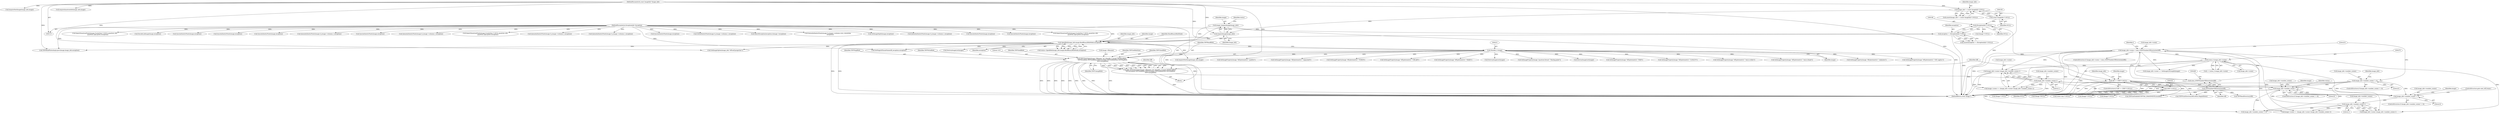 digraph "0_ImageMagick_58cf5bf4fade82e3b510e8f3463a967278a3e410_0@pointer" {
"1003285" [label="(Call,image_info->scene+image_info->number_scenes-1)"];
"1000278" [label="(Call,(ssize_t) image_info->scene)"];
"1000263" [label="(Call,image_info->scene < (size_t)TIFFNumberOfDirectories(tiff))"];
"1000267" [label="(Call,(size_t)TIFFNumberOfDirectories(tiff))"];
"1000269" [label="(Call,TIFFNumberOfDirectories(tiff))"];
"1000241" [label="(Call,tiff == (TIFF *) NULL)"];
"1000223" [label="(Call,tiff=TIFFClientOpen(image->filename,\"rb\",(thandle_t) image,TIFFReadBlob,\n    TIFFWriteBlob,TIFFSeekBlob,TIFFCloseBlob,TIFFGetBlobSize,TIFFMapBlob,\n    TIFFUnmapBlob))"];
"1000225" [label="(Call,TIFFClientOpen(image->filename,\"rb\",(thandle_t) image,TIFFReadBlob,\n    TIFFWriteBlob,TIFFSeekBlob,TIFFCloseBlob,TIFFGetBlobSize,TIFFMapBlob,\n    TIFFUnmapBlob))"];
"1000230" [label="(Call,(thandle_t) image)"];
"1000200" [label="(Call,OpenBlob(image_info,image,ReadBinaryBlobMode,exception))"];
"1000196" [label="(Call,AcquireImage(image_info))"];
"1000156" [label="(Call,image_info != (const ImageInfo *) NULL)"];
"1000116" [label="(MethodParameterIn,const ImageInfo *image_info)"];
"1000158" [label="(Call,(const ImageInfo *) NULL)"];
"1000194" [label="(Call,image=AcquireImage(image_info))"];
"1000183" [label="(Call,exception != (ExceptionInfo *) NULL)"];
"1000117" [label="(MethodParameterIn,ExceptionInfo *exception)"];
"1000185" [label="(Call,(ExceptionInfo *) NULL)"];
"1000243" [label="(Call,(TIFF *) NULL)"];
"1003289" [label="(Call,image_info->number_scenes-1)"];
"1003275" [label="(Call,image_info->number_scenes != 0)"];
"1001529" [label="(Call,image_info->number_scenes != 0)"];
"1000256" [label="(Call,image_info->number_scenes != 0)"];
"1001543" [label="(Call,image_info->number_scenes-1)"];
"1000487" [label="(Call,SetImageProperty(image,\"tiff:photometric\",\"RGB\"))"];
"1000264" [label="(Call,image_info->scene)"];
"1000243" [label="(Call,(TIFF *) NULL)"];
"1000202" [label="(Identifier,image)"];
"1000339" [label="(Literal,0)"];
"1000160" [label="(Identifier,NULL)"];
"1002764" [label="(Call,QueueAuthenticPixels(image,0,y,image->columns,rows_remaining,\n            exception))"];
"1000224" [label="(Identifier,tiff)"];
"1000263" [label="(Call,image_info->scene < (size_t)TIFFNumberOfDirectories(tiff))"];
"1000201" [label="(Identifier,image_info)"];
"1001544" [label="(Call,image_info->number_scenes)"];
"1000514" [label="(Call,SetImageProperty(image,\"tiff:photometric\",\"LOGLUV\"))"];
"1001518" [label="(Call,GetImageDepth(image,exception))"];
"1000155" [label="(Call,assert(image_info != (const ImageInfo *) NULL))"];
"1001533" [label="(Literal,0)"];
"1000270" [label="(Identifier,tiff)"];
"1003279" [label="(Literal,0)"];
"1003286" [label="(Call,image_info->scene)"];
"1000469" [label="(Call,SetImageProperty(image,\"tiff:photometric\",\"min-is-white\"))"];
"1003116" [label="(Call,QueueAuthenticPixels(image,0,y,image->columns,1,exception))"];
"1002450" [label="(Call,SyncAuthenticPixels(image,exception))"];
"1002629" [label="(Call,SyncAuthenticPixels(image,exception))"];
"1001547" [label="(Literal,1)"];
"1003275" [label="(Call,image_info->number_scenes != 0)"];
"1000225" [label="(Call,TIFFClientOpen(image->filename,\"rb\",(thandle_t) image,TIFFReadBlob,\n    TIFFWriteBlob,TIFFSeekBlob,TIFFCloseBlob,TIFFGetBlobSize,TIFFMapBlob,\n    TIFFUnmapBlob))"];
"1000257" [label="(Call,image_info->number_scenes)"];
"1003385" [label="(MethodReturn,static Image *)"];
"1000195" [label="(Identifier,image)"];
"1000290" [label="(Call,TIFFReadDirectory(tiff))"];
"1001867" [label="(Call,ImportQuantumPixels(image,(CacheView *) NULL,quantum_info,\n            quantum_type,pixels,exception))"];
"1000460" [label="(Call,SetImageProperty(image,\"tiff:photometric\",\"min-is-black\"))"];
"1003360" [label="(Call,image_info->number_scenes != 0)"];
"1002244" [label="(Call,ImportQuantumPixels(image,(CacheView *) NULL,quantum_info,\n              quantum_type,pixels,exception))"];
"1001543" [label="(Call,image_info->number_scenes-1)"];
"1003244" [label="(Call,DecodeLabImage(image,exception))"];
"1000269" [label="(Call,TIFFNumberOfDirectories(tiff))"];
"1000118" [label="(Block,)"];
"1001535" [label="(Call,image->scene >= (image_info->scene+image_info->number_scenes-1))"];
"1000760" [label="(Call,(const char *) NULL)"];
"1000317" [label="(Call,(Image *) NULL)"];
"1000235" [label="(Identifier,TIFFSeekBlob)"];
"1000212" [label="(Call,DestroyImageList(image))"];
"1000345" [label="(Call,TIFFPrintDirectory(tiff,stdout,MagickFalse))"];
"1001529" [label="(Call,image_info->number_scenes != 0)"];
"1003281" [label="(Call,image->scene >= (image_info->scene+image_info->number_scenes-1))"];
"1001530" [label="(Call,image_info->number_scenes)"];
"1001537" [label="(Identifier,image)"];
"1003197" [label="(Call,SyncAuthenticPixels(image,exception))"];
"1003276" [label="(Call,image_info->number_scenes)"];
"1000276" [label="(Call,i < (ssize_t) image_info->scene)"];
"1002255" [label="(Call,SyncAuthenticPixels(image,exception))"];
"1000226" [label="(Call,image->filename)"];
"1000280" [label="(Call,image_info->scene)"];
"1000352" [label="(Call,TIFFGetField(tiff,TIFFTAG_IMAGEWIDTH,&width))"];
"1001528" [label="(ControlStructure,if (image_info->number_scenes != 0))"];
"1002077" [label="(Call,SyncAuthenticPixels(image,exception))"];
"1000248" [label="(Identifier,image)"];
"1000116" [label="(MethodParameterIn,const ImageInfo *image_info)"];
"1000184" [label="(Identifier,exception)"];
"1001849" [label="(Call,QueueAuthenticPixels(image,0,y,image->columns,1,exception))"];
"1003274" [label="(ControlStructure,if (image_info->number_scenes != 0))"];
"1000197" [label="(Identifier,image_info)"];
"1003309" [label="(Call,AcquireNextImage(image_info,image))"];
"1003289" [label="(Call,image_info->number_scenes-1)"];
"1003283" [label="(Identifier,image)"];
"1000194" [label="(Call,image=AcquireImage(image_info))"];
"1000255" [label="(ControlStructure,if (image_info->number_scenes != 0))"];
"1000267" [label="(Call,(size_t)TIFFNumberOfDirectories(tiff))"];
"1000274" [label="(Identifier,i)"];
"1000183" [label="(Call,exception != (ExceptionInfo *) NULL)"];
"1000232" [label="(Identifier,image)"];
"1000158" [label="(Call,(const ImageInfo *) NULL)"];
"1000310" [label="(Call,AcquireNextImage(image_info,image))"];
"1001139" [label="(Call,AcquireQuantumInfo(image_info,image))"];
"1002969" [label="(Call,SyncAuthenticPixels(image,exception))"];
"1001554" [label="(ControlStructure,goto next_tiff_frame;)"];
"1000307" [label="(Call,(Image *) NULL)"];
"1001539" [label="(Call,image_info->scene+image_info->number_scenes-1)"];
"1000550" [label="(Call,SetImageProperty(image,\"tiff:photometric\",\"unknown\"))"];
"1003293" [label="(Literal,1)"];
"1000156" [label="(Call,image_info != (const ImageInfo *) NULL)"];
"1000240" [label="(ControlStructure,if (tiff == (TIFF *) NULL))"];
"1000237" [label="(Identifier,TIFFGetBlobSize)"];
"1000260" [label="(Literal,0)"];
"1000117" [label="(MethodParameterIn,ExceptionInfo *exception)"];
"1000215" [label="(Call,(Image *) NULL)"];
"1000242" [label="(Identifier,tiff)"];
"1000252" [label="(Call,(Image *) NULL)"];
"1000753" [label="(Call,GetImageOption(image_info,\"tiff:exif-properties\"))"];
"1000187" [label="(Identifier,NULL)"];
"1000204" [label="(Identifier,exception)"];
"1000239" [label="(Identifier,TIFFUnmapBlob)"];
"1003296" [label="(Identifier,status)"];
"1000505" [label="(Call,SetImageProperty(image,\"tiff:photometric\",\"CIE Log2(L)\"))"];
"1003355" [label="(Call,TIFFReadPhotoshopLayers(image,image_info,exception))"];
"1002048" [label="(Call,QueueAuthenticPixels(image,0,y,image->columns,1,exception))"];
"1000199" [label="(Identifier,status)"];
"1002066" [label="(Call,ImportQuantumPixels(image,(CacheView *) NULL,quantum_info,\n            quantum_type,pixels,exception))"];
"1002329" [label="(Call,QueueAuthenticPixels(image,0,y,image->columns,1,exception))"];
"1000200" [label="(Call,OpenBlob(image_info,image,ReadBinaryBlobMode,exception))"];
"1000478" [label="(Call,SetImageProperty(image,\"tiff:photometric\",\"palette\"))"];
"1002510" [label="(Call,QueueAuthenticPixels(image,0,y,image->columns,1,exception))"];
"1000265" [label="(Identifier,image_info)"];
"1000245" [label="(Identifier,NULL)"];
"1000532" [label="(Call,SetImageProperty(image,\"tiff:photometric\",\"separated\"))"];
"1000203" [label="(Identifier,ReadBinaryBlobMode)"];
"1000258" [label="(Identifier,image_info)"];
"1000230" [label="(Call,(thandle_t) image)"];
"1000262" [label="(ControlStructure,if (image_info->scene < (size_t)TIFFNumberOfDirectories(tiff)))"];
"1000157" [label="(Identifier,image_info)"];
"1000256" [label="(Call,image_info->number_scenes != 0)"];
"1000541" [label="(Call,SetImageProperty(image,\"tiff:photometric\",\"YCBCR\"))"];
"1003290" [label="(Call,image_info->number_scenes)"];
"1000241" [label="(Call,tiff == (TIFF *) NULL)"];
"1000220" [label="(Call,SetMagickThreadValue(tiff_exception,exception))"];
"1000185" [label="(Call,(ExceptionInfo *) NULL)"];
"1000496" [label="(Call,SetImageProperty(image,\"tiff:photometric\",\"CIELAB\"))"];
"1001878" [label="(Call,SyncAuthenticPixels(image,exception))"];
"1000236" [label="(Identifier,TIFFCloseBlob)"];
"1000198" [label="(Call,status=OpenBlob(image_info,image,ReadBinaryBlobMode,exception))"];
"1000233" [label="(Identifier,TIFFReadBlob)"];
"1002158" [label="(Call,GetAuthenticPixels(image,0,y,image->columns,1,exception))"];
"1000523" [label="(Call,SetImageProperty(image,\"tiff:photometric\",\"MASK\"))"];
"1000304" [label="(Call,DestroyImageList(image))"];
"1000196" [label="(Call,AcquireImage(image_info))"];
"1000223" [label="(Call,tiff=TIFFClientOpen(image->filename,\"rb\",(thandle_t) image,TIFFReadBlob,\n    TIFFWriteBlob,TIFFSeekBlob,TIFFCloseBlob,TIFFGetBlobSize,TIFFMapBlob,\n    TIFFUnmapBlob))"];
"1000647" [label="(Call,InheritException(exception,&image->exception))"];
"1003379" [label="(Call,(Image *)NULL)"];
"1003367" [label="(Call,image_info->scene >= GetImageListLength(image))"];
"1000278" [label="(Call,(ssize_t) image_info->scene)"];
"1000238" [label="(Identifier,TIFFMapBlob)"];
"1000449" [label="(Call,SetImageProperty(image,\"quantum:format\",\"floating-point\"))"];
"1000234" [label="(Identifier,TIFFWriteBlob)"];
"1000182" [label="(Call,assert(exception != (ExceptionInfo *) NULL))"];
"1000249" [label="(Call,DestroyImageList(image))"];
"1003285" [label="(Call,image_info->scene+image_info->number_scenes-1)"];
"1000229" [label="(Literal,\"rb\")"];
"1003285" -> "1003281"  [label="AST: "];
"1003285" -> "1003289"  [label="CFG: "];
"1003286" -> "1003285"  [label="AST: "];
"1003289" -> "1003285"  [label="AST: "];
"1003281" -> "1003285"  [label="CFG: "];
"1003285" -> "1003385"  [label="DDG: "];
"1003285" -> "1003385"  [label="DDG: "];
"1000278" -> "1003285"  [label="DDG: "];
"1000263" -> "1003285"  [label="DDG: "];
"1003289" -> "1003285"  [label="DDG: "];
"1003289" -> "1003285"  [label="DDG: "];
"1000278" -> "1000276"  [label="AST: "];
"1000278" -> "1000280"  [label="CFG: "];
"1000279" -> "1000278"  [label="AST: "];
"1000280" -> "1000278"  [label="AST: "];
"1000276" -> "1000278"  [label="CFG: "];
"1000278" -> "1003385"  [label="DDG: "];
"1000278" -> "1000276"  [label="DDG: "];
"1000263" -> "1000278"  [label="DDG: "];
"1000278" -> "1001535"  [label="DDG: "];
"1000278" -> "1001539"  [label="DDG: "];
"1000278" -> "1003281"  [label="DDG: "];
"1000278" -> "1003367"  [label="DDG: "];
"1000263" -> "1000262"  [label="AST: "];
"1000263" -> "1000267"  [label="CFG: "];
"1000264" -> "1000263"  [label="AST: "];
"1000267" -> "1000263"  [label="AST: "];
"1000274" -> "1000263"  [label="CFG: "];
"1000339" -> "1000263"  [label="CFG: "];
"1000263" -> "1003385"  [label="DDG: "];
"1000263" -> "1003385"  [label="DDG: "];
"1000263" -> "1003385"  [label="DDG: "];
"1000267" -> "1000263"  [label="DDG: "];
"1000263" -> "1001535"  [label="DDG: "];
"1000263" -> "1001539"  [label="DDG: "];
"1000263" -> "1003281"  [label="DDG: "];
"1000263" -> "1003367"  [label="DDG: "];
"1000267" -> "1000269"  [label="CFG: "];
"1000268" -> "1000267"  [label="AST: "];
"1000269" -> "1000267"  [label="AST: "];
"1000267" -> "1003385"  [label="DDG: "];
"1000269" -> "1000267"  [label="DDG: "];
"1000269" -> "1000270"  [label="CFG: "];
"1000270" -> "1000269"  [label="AST: "];
"1000241" -> "1000269"  [label="DDG: "];
"1000269" -> "1000290"  [label="DDG: "];
"1000269" -> "1000345"  [label="DDG: "];
"1000269" -> "1000352"  [label="DDG: "];
"1000241" -> "1000240"  [label="AST: "];
"1000241" -> "1000243"  [label="CFG: "];
"1000242" -> "1000241"  [label="AST: "];
"1000243" -> "1000241"  [label="AST: "];
"1000248" -> "1000241"  [label="CFG: "];
"1000258" -> "1000241"  [label="CFG: "];
"1000241" -> "1003385"  [label="DDG: "];
"1000241" -> "1003385"  [label="DDG: "];
"1000241" -> "1003385"  [label="DDG: "];
"1000223" -> "1000241"  [label="DDG: "];
"1000243" -> "1000241"  [label="DDG: "];
"1000241" -> "1000345"  [label="DDG: "];
"1000241" -> "1000352"  [label="DDG: "];
"1000223" -> "1000118"  [label="AST: "];
"1000223" -> "1000225"  [label="CFG: "];
"1000224" -> "1000223"  [label="AST: "];
"1000225" -> "1000223"  [label="AST: "];
"1000242" -> "1000223"  [label="CFG: "];
"1000223" -> "1003385"  [label="DDG: "];
"1000225" -> "1000223"  [label="DDG: "];
"1000225" -> "1000223"  [label="DDG: "];
"1000225" -> "1000223"  [label="DDG: "];
"1000225" -> "1000223"  [label="DDG: "];
"1000225" -> "1000223"  [label="DDG: "];
"1000225" -> "1000223"  [label="DDG: "];
"1000225" -> "1000223"  [label="DDG: "];
"1000225" -> "1000223"  [label="DDG: "];
"1000225" -> "1000223"  [label="DDG: "];
"1000225" -> "1000223"  [label="DDG: "];
"1000225" -> "1000239"  [label="CFG: "];
"1000226" -> "1000225"  [label="AST: "];
"1000229" -> "1000225"  [label="AST: "];
"1000230" -> "1000225"  [label="AST: "];
"1000233" -> "1000225"  [label="AST: "];
"1000234" -> "1000225"  [label="AST: "];
"1000235" -> "1000225"  [label="AST: "];
"1000236" -> "1000225"  [label="AST: "];
"1000237" -> "1000225"  [label="AST: "];
"1000238" -> "1000225"  [label="AST: "];
"1000239" -> "1000225"  [label="AST: "];
"1000225" -> "1003385"  [label="DDG: "];
"1000225" -> "1003385"  [label="DDG: "];
"1000225" -> "1003385"  [label="DDG: "];
"1000225" -> "1003385"  [label="DDG: "];
"1000225" -> "1003385"  [label="DDG: "];
"1000225" -> "1003385"  [label="DDG: "];
"1000225" -> "1003385"  [label="DDG: "];
"1000225" -> "1003385"  [label="DDG: "];
"1000225" -> "1003385"  [label="DDG: "];
"1000230" -> "1000225"  [label="DDG: "];
"1000230" -> "1000232"  [label="CFG: "];
"1000231" -> "1000230"  [label="AST: "];
"1000232" -> "1000230"  [label="AST: "];
"1000233" -> "1000230"  [label="CFG: "];
"1000200" -> "1000230"  [label="DDG: "];
"1000230" -> "1000249"  [label="DDG: "];
"1000230" -> "1000304"  [label="DDG: "];
"1000230" -> "1000310"  [label="DDG: "];
"1000230" -> "1000449"  [label="DDG: "];
"1000230" -> "1000460"  [label="DDG: "];
"1000230" -> "1000469"  [label="DDG: "];
"1000230" -> "1000478"  [label="DDG: "];
"1000230" -> "1000487"  [label="DDG: "];
"1000230" -> "1000496"  [label="DDG: "];
"1000230" -> "1000505"  [label="DDG: "];
"1000230" -> "1000514"  [label="DDG: "];
"1000230" -> "1000523"  [label="DDG: "];
"1000230" -> "1000532"  [label="DDG: "];
"1000230" -> "1000541"  [label="DDG: "];
"1000230" -> "1000550"  [label="DDG: "];
"1000200" -> "1000198"  [label="AST: "];
"1000200" -> "1000204"  [label="CFG: "];
"1000201" -> "1000200"  [label="AST: "];
"1000202" -> "1000200"  [label="AST: "];
"1000203" -> "1000200"  [label="AST: "];
"1000204" -> "1000200"  [label="AST: "];
"1000198" -> "1000200"  [label="CFG: "];
"1000200" -> "1003385"  [label="DDG: "];
"1000200" -> "1003385"  [label="DDG: "];
"1000200" -> "1003385"  [label="DDG: "];
"1000200" -> "1000198"  [label="DDG: "];
"1000200" -> "1000198"  [label="DDG: "];
"1000200" -> "1000198"  [label="DDG: "];
"1000200" -> "1000198"  [label="DDG: "];
"1000196" -> "1000200"  [label="DDG: "];
"1000116" -> "1000200"  [label="DDG: "];
"1000194" -> "1000200"  [label="DDG: "];
"1000183" -> "1000200"  [label="DDG: "];
"1000117" -> "1000200"  [label="DDG: "];
"1000200" -> "1000212"  [label="DDG: "];
"1000200" -> "1000220"  [label="DDG: "];
"1000200" -> "1000310"  [label="DDG: "];
"1000200" -> "1000753"  [label="DDG: "];
"1000200" -> "1003355"  [label="DDG: "];
"1000196" -> "1000194"  [label="AST: "];
"1000196" -> "1000197"  [label="CFG: "];
"1000197" -> "1000196"  [label="AST: "];
"1000194" -> "1000196"  [label="CFG: "];
"1000196" -> "1000194"  [label="DDG: "];
"1000156" -> "1000196"  [label="DDG: "];
"1000116" -> "1000196"  [label="DDG: "];
"1000156" -> "1000155"  [label="AST: "];
"1000156" -> "1000158"  [label="CFG: "];
"1000157" -> "1000156"  [label="AST: "];
"1000158" -> "1000156"  [label="AST: "];
"1000155" -> "1000156"  [label="CFG: "];
"1000156" -> "1003385"  [label="DDG: "];
"1000156" -> "1000155"  [label="DDG: "];
"1000156" -> "1000155"  [label="DDG: "];
"1000116" -> "1000156"  [label="DDG: "];
"1000158" -> "1000156"  [label="DDG: "];
"1000116" -> "1000115"  [label="AST: "];
"1000116" -> "1003385"  [label="DDG: "];
"1000116" -> "1000310"  [label="DDG: "];
"1000116" -> "1000753"  [label="DDG: "];
"1000116" -> "1001139"  [label="DDG: "];
"1000116" -> "1003309"  [label="DDG: "];
"1000116" -> "1003355"  [label="DDG: "];
"1000158" -> "1000160"  [label="CFG: "];
"1000159" -> "1000158"  [label="AST: "];
"1000160" -> "1000158"  [label="AST: "];
"1000158" -> "1000185"  [label="DDG: "];
"1000194" -> "1000118"  [label="AST: "];
"1000195" -> "1000194"  [label="AST: "];
"1000199" -> "1000194"  [label="CFG: "];
"1000194" -> "1003385"  [label="DDG: "];
"1000183" -> "1000182"  [label="AST: "];
"1000183" -> "1000185"  [label="CFG: "];
"1000184" -> "1000183"  [label="AST: "];
"1000185" -> "1000183"  [label="AST: "];
"1000182" -> "1000183"  [label="CFG: "];
"1000183" -> "1003385"  [label="DDG: "];
"1000183" -> "1000182"  [label="DDG: "];
"1000183" -> "1000182"  [label="DDG: "];
"1000117" -> "1000183"  [label="DDG: "];
"1000185" -> "1000183"  [label="DDG: "];
"1000117" -> "1000115"  [label="AST: "];
"1000117" -> "1003385"  [label="DDG: "];
"1000117" -> "1000220"  [label="DDG: "];
"1000117" -> "1000647"  [label="DDG: "];
"1000117" -> "1001518"  [label="DDG: "];
"1000117" -> "1001849"  [label="DDG: "];
"1000117" -> "1001867"  [label="DDG: "];
"1000117" -> "1001878"  [label="DDG: "];
"1000117" -> "1002048"  [label="DDG: "];
"1000117" -> "1002066"  [label="DDG: "];
"1000117" -> "1002077"  [label="DDG: "];
"1000117" -> "1002158"  [label="DDG: "];
"1000117" -> "1002244"  [label="DDG: "];
"1000117" -> "1002255"  [label="DDG: "];
"1000117" -> "1002329"  [label="DDG: "];
"1000117" -> "1002450"  [label="DDG: "];
"1000117" -> "1002510"  [label="DDG: "];
"1000117" -> "1002629"  [label="DDG: "];
"1000117" -> "1002764"  [label="DDG: "];
"1000117" -> "1002969"  [label="DDG: "];
"1000117" -> "1003116"  [label="DDG: "];
"1000117" -> "1003197"  [label="DDG: "];
"1000117" -> "1003244"  [label="DDG: "];
"1000117" -> "1003355"  [label="DDG: "];
"1000185" -> "1000187"  [label="CFG: "];
"1000186" -> "1000185"  [label="AST: "];
"1000187" -> "1000185"  [label="AST: "];
"1000185" -> "1000215"  [label="DDG: "];
"1000185" -> "1000243"  [label="DDG: "];
"1000243" -> "1000245"  [label="CFG: "];
"1000244" -> "1000243"  [label="AST: "];
"1000245" -> "1000243"  [label="AST: "];
"1000243" -> "1003385"  [label="DDG: "];
"1000243" -> "1000252"  [label="DDG: "];
"1000243" -> "1000307"  [label="DDG: "];
"1000243" -> "1000317"  [label="DDG: "];
"1000243" -> "1000760"  [label="DDG: "];
"1000243" -> "1003379"  [label="DDG: "];
"1003289" -> "1003293"  [label="CFG: "];
"1003290" -> "1003289"  [label="AST: "];
"1003293" -> "1003289"  [label="AST: "];
"1003289" -> "1003385"  [label="DDG: "];
"1003289" -> "1001529"  [label="DDG: "];
"1003289" -> "1003275"  [label="DDG: "];
"1003289" -> "1003281"  [label="DDG: "];
"1003289" -> "1003281"  [label="DDG: "];
"1003275" -> "1003289"  [label="DDG: "];
"1003289" -> "1003360"  [label="DDG: "];
"1003275" -> "1003274"  [label="AST: "];
"1003275" -> "1003279"  [label="CFG: "];
"1003276" -> "1003275"  [label="AST: "];
"1003279" -> "1003275"  [label="AST: "];
"1003283" -> "1003275"  [label="CFG: "];
"1003296" -> "1003275"  [label="CFG: "];
"1003275" -> "1003385"  [label="DDG: "];
"1003275" -> "1003385"  [label="DDG: "];
"1003275" -> "1001529"  [label="DDG: "];
"1001529" -> "1003275"  [label="DDG: "];
"1000256" -> "1003275"  [label="DDG: "];
"1001543" -> "1003275"  [label="DDG: "];
"1003275" -> "1003360"  [label="DDG: "];
"1001529" -> "1001528"  [label="AST: "];
"1001529" -> "1001533"  [label="CFG: "];
"1001530" -> "1001529"  [label="AST: "];
"1001533" -> "1001529"  [label="AST: "];
"1001537" -> "1001529"  [label="CFG: "];
"1001554" -> "1001529"  [label="CFG: "];
"1000256" -> "1001529"  [label="DDG: "];
"1001529" -> "1001543"  [label="DDG: "];
"1000256" -> "1000255"  [label="AST: "];
"1000256" -> "1000260"  [label="CFG: "];
"1000257" -> "1000256"  [label="AST: "];
"1000260" -> "1000256"  [label="AST: "];
"1000265" -> "1000256"  [label="CFG: "];
"1000339" -> "1000256"  [label="CFG: "];
"1000256" -> "1003385"  [label="DDG: "];
"1000256" -> "1003385"  [label="DDG: "];
"1000256" -> "1003360"  [label="DDG: "];
"1001543" -> "1001539"  [label="AST: "];
"1001543" -> "1001547"  [label="CFG: "];
"1001544" -> "1001543"  [label="AST: "];
"1001547" -> "1001543"  [label="AST: "];
"1001539" -> "1001543"  [label="CFG: "];
"1001543" -> "1001535"  [label="DDG: "];
"1001543" -> "1001535"  [label="DDG: "];
"1001543" -> "1001539"  [label="DDG: "];
"1001543" -> "1001539"  [label="DDG: "];
"1001543" -> "1003360"  [label="DDG: "];
}
